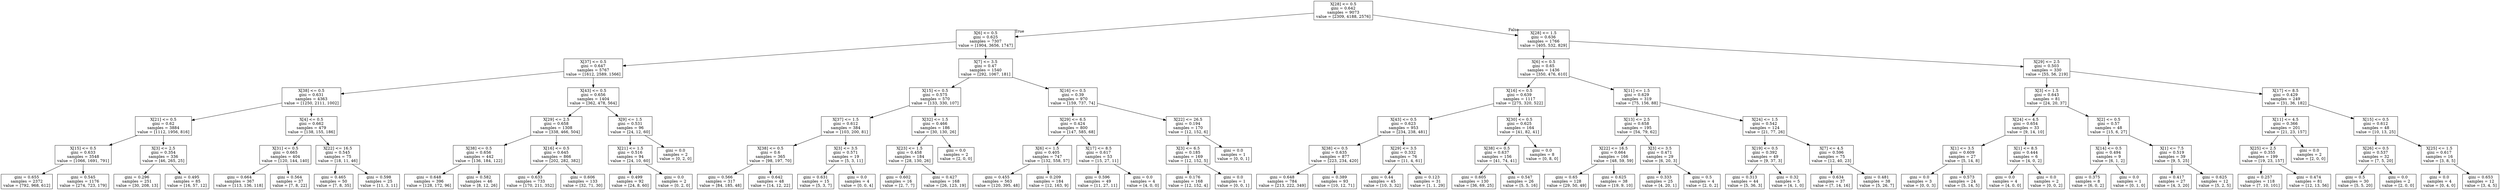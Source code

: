 digraph Tree {
node [shape=box] ;
0 [label="X[28] <= 0.5\ngini = 0.642\nsamples = 9073\nvalue = [2309, 4188, 2576]"] ;
1 [label="X[6] <= 0.5\ngini = 0.625\nsamples = 7307\nvalue = [1904, 3656, 1747]"] ;
0 -> 1 [labeldistance=2.5, labelangle=45, headlabel="True"] ;
2 [label="X[37] <= 0.5\ngini = 0.647\nsamples = 5767\nvalue = [1612, 2589, 1566]"] ;
1 -> 2 ;
3 [label="X[38] <= 0.5\ngini = 0.631\nsamples = 4363\nvalue = [1250, 2111, 1002]"] ;
2 -> 3 ;
4 [label="X[21] <= 0.5\ngini = 0.62\nsamples = 3884\nvalue = [1112, 1956, 816]"] ;
3 -> 4 ;
5 [label="X[15] <= 0.5\ngini = 0.633\nsamples = 3548\nvalue = [1066, 1691, 791]"] ;
4 -> 5 ;
6 [label="gini = 0.655\nsamples = 2372\nvalue = [792, 968, 612]"] ;
5 -> 6 ;
7 [label="gini = 0.545\nsamples = 1176\nvalue = [274, 723, 179]"] ;
5 -> 7 ;
8 [label="X[3] <= 2.5\ngini = 0.354\nsamples = 336\nvalue = [46, 265, 25]"] ;
4 -> 8 ;
9 [label="gini = 0.296\nsamples = 251\nvalue = [30, 208, 13]"] ;
8 -> 9 ;
10 [label="gini = 0.495\nsamples = 85\nvalue = [16, 57, 12]"] ;
8 -> 10 ;
11 [label="X[4] <= 0.5\ngini = 0.662\nsamples = 479\nvalue = [138, 155, 186]"] ;
3 -> 11 ;
12 [label="X[31] <= 0.5\ngini = 0.665\nsamples = 404\nvalue = [120, 144, 140]"] ;
11 -> 12 ;
13 [label="gini = 0.664\nsamples = 367\nvalue = [113, 136, 118]"] ;
12 -> 13 ;
14 [label="gini = 0.564\nsamples = 37\nvalue = [7, 8, 22]"] ;
12 -> 14 ;
15 [label="X[22] <= 16.5\ngini = 0.545\nsamples = 75\nvalue = [18, 11, 46]"] ;
11 -> 15 ;
16 [label="gini = 0.465\nsamples = 50\nvalue = [7, 8, 35]"] ;
15 -> 16 ;
17 [label="gini = 0.598\nsamples = 25\nvalue = [11, 3, 11]"] ;
15 -> 17 ;
18 [label="X[43] <= 0.5\ngini = 0.656\nsamples = 1404\nvalue = [362, 478, 564]"] ;
2 -> 18 ;
19 [label="X[29] <= 2.5\ngini = 0.658\nsamples = 1308\nvalue = [338, 466, 504]"] ;
18 -> 19 ;
20 [label="X[38] <= 0.5\ngini = 0.656\nsamples = 442\nvalue = [136, 184, 122]"] ;
19 -> 20 ;
21 [label="gini = 0.648\nsamples = 396\nvalue = [128, 172, 96]"] ;
20 -> 21 ;
22 [label="gini = 0.582\nsamples = 46\nvalue = [8, 12, 26]"] ;
20 -> 22 ;
23 [label="X[16] <= 0.5\ngini = 0.645\nsamples = 866\nvalue = [202, 282, 382]"] ;
19 -> 23 ;
24 [label="gini = 0.633\nsamples = 733\nvalue = [170, 211, 352]"] ;
23 -> 24 ;
25 [label="gini = 0.606\nsamples = 133\nvalue = [32, 71, 30]"] ;
23 -> 25 ;
26 [label="X[9] <= 1.5\ngini = 0.531\nsamples = 96\nvalue = [24, 12, 60]"] ;
18 -> 26 ;
27 [label="X[21] <= 1.5\ngini = 0.516\nsamples = 94\nvalue = [24, 10, 60]"] ;
26 -> 27 ;
28 [label="gini = 0.499\nsamples = 92\nvalue = [24, 8, 60]"] ;
27 -> 28 ;
29 [label="gini = 0.0\nsamples = 2\nvalue = [0, 2, 0]"] ;
27 -> 29 ;
30 [label="gini = 0.0\nsamples = 2\nvalue = [0, 2, 0]"] ;
26 -> 30 ;
31 [label="X[7] <= 3.5\ngini = 0.47\nsamples = 1540\nvalue = [292, 1067, 181]"] ;
1 -> 31 ;
32 [label="X[15] <= 0.5\ngini = 0.575\nsamples = 570\nvalue = [133, 330, 107]"] ;
31 -> 32 ;
33 [label="X[37] <= 1.5\ngini = 0.612\nsamples = 384\nvalue = [103, 200, 81]"] ;
32 -> 33 ;
34 [label="X[38] <= 0.5\ngini = 0.6\nsamples = 365\nvalue = [98, 197, 70]"] ;
33 -> 34 ;
35 [label="gini = 0.566\nsamples = 317\nvalue = [84, 185, 48]"] ;
34 -> 35 ;
36 [label="gini = 0.642\nsamples = 48\nvalue = [14, 12, 22]"] ;
34 -> 36 ;
37 [label="X[3] <= 3.5\ngini = 0.571\nsamples = 19\nvalue = [5, 3, 11]"] ;
33 -> 37 ;
38 [label="gini = 0.631\nsamples = 15\nvalue = [5, 3, 7]"] ;
37 -> 38 ;
39 [label="gini = 0.0\nsamples = 4\nvalue = [0, 0, 4]"] ;
37 -> 39 ;
40 [label="X[32] <= 1.5\ngini = 0.466\nsamples = 186\nvalue = [30, 130, 26]"] ;
32 -> 40 ;
41 [label="X[23] <= 1.5\ngini = 0.458\nsamples = 184\nvalue = [28, 130, 26]"] ;
40 -> 41 ;
42 [label="gini = 0.602\nsamples = 16\nvalue = [2, 7, 7]"] ;
41 -> 42 ;
43 [label="gini = 0.427\nsamples = 168\nvalue = [26, 123, 19]"] ;
41 -> 43 ;
44 [label="gini = 0.0\nsamples = 2\nvalue = [2, 0, 0]"] ;
40 -> 44 ;
45 [label="X[16] <= 0.5\ngini = 0.39\nsamples = 970\nvalue = [159, 737, 74]"] ;
31 -> 45 ;
46 [label="X[29] <= 6.5\ngini = 0.424\nsamples = 800\nvalue = [147, 585, 68]"] ;
45 -> 46 ;
47 [label="X[6] <= 1.5\ngini = 0.405\nsamples = 747\nvalue = [132, 558, 57]"] ;
46 -> 47 ;
48 [label="gini = 0.455\nsamples = 563\nvalue = [120, 395, 48]"] ;
47 -> 48 ;
49 [label="gini = 0.209\nsamples = 184\nvalue = [12, 163, 9]"] ;
47 -> 49 ;
50 [label="X[17] <= 8.5\ngini = 0.617\nsamples = 53\nvalue = [15, 27, 11]"] ;
46 -> 50 ;
51 [label="gini = 0.596\nsamples = 49\nvalue = [11, 27, 11]"] ;
50 -> 51 ;
52 [label="gini = 0.0\nsamples = 4\nvalue = [4, 0, 0]"] ;
50 -> 52 ;
53 [label="X[22] <= 26.5\ngini = 0.194\nsamples = 170\nvalue = [12, 152, 6]"] ;
45 -> 53 ;
54 [label="X[3] <= 6.5\ngini = 0.185\nsamples = 169\nvalue = [12, 152, 5]"] ;
53 -> 54 ;
55 [label="gini = 0.176\nsamples = 168\nvalue = [12, 152, 4]"] ;
54 -> 55 ;
56 [label="gini = 0.0\nsamples = 1\nvalue = [0, 0, 1]"] ;
54 -> 56 ;
57 [label="gini = 0.0\nsamples = 1\nvalue = [0, 0, 1]"] ;
53 -> 57 ;
58 [label="X[28] <= 1.5\ngini = 0.636\nsamples = 1766\nvalue = [405, 532, 829]"] ;
0 -> 58 [labeldistance=2.5, labelangle=-45, headlabel="False"] ;
59 [label="X[6] <= 0.5\ngini = 0.65\nsamples = 1436\nvalue = [350, 476, 610]"] ;
58 -> 59 ;
60 [label="X[16] <= 0.5\ngini = 0.639\nsamples = 1117\nvalue = [275, 320, 522]"] ;
59 -> 60 ;
61 [label="X[43] <= 0.5\ngini = 0.623\nsamples = 953\nvalue = [234, 238, 481]"] ;
60 -> 61 ;
62 [label="X[38] <= 0.5\ngini = 0.635\nsamples = 877\nvalue = [223, 234, 420]"] ;
61 -> 62 ;
63 [label="gini = 0.648\nsamples = 784\nvalue = [213, 222, 349]"] ;
62 -> 63 ;
64 [label="gini = 0.389\nsamples = 93\nvalue = [10, 12, 71]"] ;
62 -> 64 ;
65 [label="X[29] <= 3.5\ngini = 0.332\nsamples = 76\nvalue = [11, 4, 61]"] ;
61 -> 65 ;
66 [label="gini = 0.44\nsamples = 45\nvalue = [10, 3, 32]"] ;
65 -> 66 ;
67 [label="gini = 0.123\nsamples = 31\nvalue = [1, 1, 29]"] ;
65 -> 67 ;
68 [label="X[30] <= 0.5\ngini = 0.625\nsamples = 164\nvalue = [41, 82, 41]"] ;
60 -> 68 ;
69 [label="X[38] <= 0.5\ngini = 0.637\nsamples = 156\nvalue = [41, 74, 41]"] ;
68 -> 69 ;
70 [label="gini = 0.605\nsamples = 130\nvalue = [36, 69, 25]"] ;
69 -> 70 ;
71 [label="gini = 0.547\nsamples = 26\nvalue = [5, 5, 16]"] ;
69 -> 71 ;
72 [label="gini = 0.0\nsamples = 8\nvalue = [0, 8, 0]"] ;
68 -> 72 ;
73 [label="X[11] <= 1.5\ngini = 0.629\nsamples = 319\nvalue = [75, 156, 88]"] ;
59 -> 73 ;
74 [label="X[13] <= 2.5\ngini = 0.658\nsamples = 195\nvalue = [54, 79, 62]"] ;
73 -> 74 ;
75 [label="X[22] <= 16.5\ngini = 0.664\nsamples = 166\nvalue = [48, 59, 59]"] ;
74 -> 75 ;
76 [label="gini = 0.65\nsamples = 128\nvalue = [29, 50, 49]"] ;
75 -> 76 ;
77 [label="gini = 0.625\nsamples = 38\nvalue = [19, 9, 10]"] ;
75 -> 77 ;
78 [label="X[3] <= 3.5\ngini = 0.471\nsamples = 29\nvalue = [6, 20, 3]"] ;
74 -> 78 ;
79 [label="gini = 0.333\nsamples = 25\nvalue = [4, 20, 1]"] ;
78 -> 79 ;
80 [label="gini = 0.5\nsamples = 4\nvalue = [2, 0, 2]"] ;
78 -> 80 ;
81 [label="X[24] <= 1.5\ngini = 0.542\nsamples = 124\nvalue = [21, 77, 26]"] ;
73 -> 81 ;
82 [label="X[19] <= 0.5\ngini = 0.392\nsamples = 49\nvalue = [9, 37, 3]"] ;
81 -> 82 ;
83 [label="gini = 0.313\nsamples = 44\nvalue = [5, 36, 3]"] ;
82 -> 83 ;
84 [label="gini = 0.32\nsamples = 5\nvalue = [4, 1, 0]"] ;
82 -> 84 ;
85 [label="X[7] <= 4.5\ngini = 0.596\nsamples = 75\nvalue = [12, 40, 23]"] ;
81 -> 85 ;
86 [label="gini = 0.634\nsamples = 37\nvalue = [7, 14, 16]"] ;
85 -> 86 ;
87 [label="gini = 0.481\nsamples = 38\nvalue = [5, 26, 7]"] ;
85 -> 87 ;
88 [label="X[29] <= 2.5\ngini = 0.503\nsamples = 330\nvalue = [55, 56, 219]"] ;
58 -> 88 ;
89 [label="X[3] <= 1.5\ngini = 0.643\nsamples = 81\nvalue = [24, 20, 37]"] ;
88 -> 89 ;
90 [label="X[24] <= 4.5\ngini = 0.654\nsamples = 33\nvalue = [9, 14, 10]"] ;
89 -> 90 ;
91 [label="X[1] <= 3.5\ngini = 0.609\nsamples = 27\nvalue = [5, 14, 8]"] ;
90 -> 91 ;
92 [label="gini = 0.0\nsamples = 3\nvalue = [0, 0, 3]"] ;
91 -> 92 ;
93 [label="gini = 0.573\nsamples = 24\nvalue = [5, 14, 5]"] ;
91 -> 93 ;
94 [label="X[1] <= 8.5\ngini = 0.444\nsamples = 6\nvalue = [4, 0, 2]"] ;
90 -> 94 ;
95 [label="gini = 0.0\nsamples = 4\nvalue = [4, 0, 0]"] ;
94 -> 95 ;
96 [label="gini = 0.0\nsamples = 2\nvalue = [0, 0, 2]"] ;
94 -> 96 ;
97 [label="X[2] <= 0.5\ngini = 0.57\nsamples = 48\nvalue = [15, 6, 27]"] ;
89 -> 97 ;
98 [label="X[14] <= 0.5\ngini = 0.494\nsamples = 9\nvalue = [6, 1, 2]"] ;
97 -> 98 ;
99 [label="gini = 0.375\nsamples = 8\nvalue = [6, 0, 2]"] ;
98 -> 99 ;
100 [label="gini = 0.0\nsamples = 1\nvalue = [0, 1, 0]"] ;
98 -> 100 ;
101 [label="X[1] <= 7.5\ngini = 0.519\nsamples = 39\nvalue = [9, 5, 25]"] ;
97 -> 101 ;
102 [label="gini = 0.417\nsamples = 27\nvalue = [4, 3, 20]"] ;
101 -> 102 ;
103 [label="gini = 0.625\nsamples = 12\nvalue = [5, 2, 5]"] ;
101 -> 103 ;
104 [label="X[17] <= 8.5\ngini = 0.429\nsamples = 249\nvalue = [31, 36, 182]"] ;
88 -> 104 ;
105 [label="X[11] <= 4.5\ngini = 0.366\nsamples = 201\nvalue = [21, 23, 157]"] ;
104 -> 105 ;
106 [label="X[25] <= 2.5\ngini = 0.355\nsamples = 199\nvalue = [19, 23, 157]"] ;
105 -> 106 ;
107 [label="gini = 0.257\nsamples = 118\nvalue = [7, 10, 101]"] ;
106 -> 107 ;
108 [label="gini = 0.474\nsamples = 81\nvalue = [12, 13, 56]"] ;
106 -> 108 ;
109 [label="gini = 0.0\nsamples = 2\nvalue = [2, 0, 0]"] ;
105 -> 109 ;
110 [label="X[15] <= 0.5\ngini = 0.612\nsamples = 48\nvalue = [10, 13, 25]"] ;
104 -> 110 ;
111 [label="X[26] <= 0.5\ngini = 0.537\nsamples = 32\nvalue = [7, 5, 20]"] ;
110 -> 111 ;
112 [label="gini = 0.5\nsamples = 30\nvalue = [5, 5, 20]"] ;
111 -> 112 ;
113 [label="gini = 0.0\nsamples = 2\nvalue = [2, 0, 0]"] ;
111 -> 113 ;
114 [label="X[25] <= 1.5\ngini = 0.617\nsamples = 16\nvalue = [3, 8, 5]"] ;
110 -> 114 ;
115 [label="gini = 0.0\nsamples = 4\nvalue = [0, 4, 0]"] ;
114 -> 115 ;
116 [label="gini = 0.653\nsamples = 12\nvalue = [3, 4, 5]"] ;
114 -> 116 ;
}